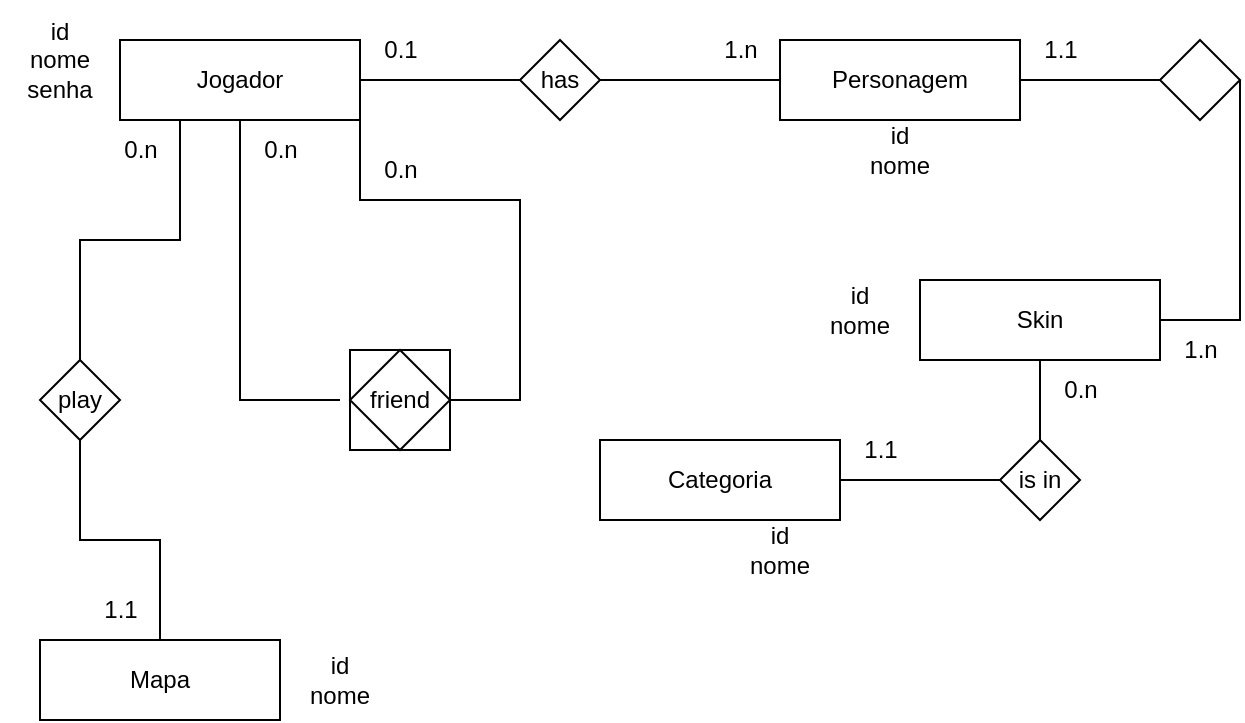 <mxfile version="20.3.0" type="device"><diagram id="a4_Nr0GeekV5xlNmuMvr" name="Página-1"><mxGraphModel dx="821" dy="490" grid="1" gridSize="10" guides="1" tooltips="1" connect="1" arrows="1" fold="1" page="1" pageScale="1" pageWidth="827" pageHeight="1169" math="0" shadow="0"><root><mxCell id="0"/><mxCell id="1" parent="0"/><mxCell id="MdBBdI3qXNjjeGCleoKa-19" value="" style="rounded=0;whiteSpace=wrap;html=1;" vertex="1" parent="1"><mxGeometry x="195" y="195" width="50" height="50" as="geometry"/></mxCell><mxCell id="txVRup2Sr9bP-opDcMGj-1" value="Jogador" style="rounded=0;whiteSpace=wrap;html=1;" parent="1" vertex="1"><mxGeometry x="80" y="40" width="120" height="40" as="geometry"/></mxCell><mxCell id="txVRup2Sr9bP-opDcMGj-2" value="Personagem" style="rounded=0;whiteSpace=wrap;html=1;" parent="1" vertex="1"><mxGeometry x="410" y="40" width="120" height="40" as="geometry"/></mxCell><mxCell id="txVRup2Sr9bP-opDcMGj-4" value="Mapa" style="rounded=0;whiteSpace=wrap;html=1;" parent="1" vertex="1"><mxGeometry x="40" y="340" width="120" height="40" as="geometry"/></mxCell><mxCell id="txVRup2Sr9bP-opDcMGj-5" value="has" style="rhombus;whiteSpace=wrap;html=1;" parent="1" vertex="1"><mxGeometry x="280" y="40" width="40" height="40" as="geometry"/></mxCell><mxCell id="txVRup2Sr9bP-opDcMGj-6" value="play" style="rhombus;whiteSpace=wrap;html=1;" parent="1" vertex="1"><mxGeometry x="40" y="200" width="40" height="40" as="geometry"/></mxCell><mxCell id="txVRup2Sr9bP-opDcMGj-7" value="" style="endArrow=none;html=1;rounded=0;entryX=0.25;entryY=1;entryDx=0;entryDy=0;exitX=0.5;exitY=0;exitDx=0;exitDy=0;" parent="1" source="txVRup2Sr9bP-opDcMGj-6" target="txVRup2Sr9bP-opDcMGj-1" edge="1"><mxGeometry width="50" height="50" relative="1" as="geometry"><mxPoint x="430" y="280" as="sourcePoint"/><mxPoint x="480" y="230" as="targetPoint"/><Array as="points"><mxPoint x="60" y="140"/><mxPoint x="110" y="140"/></Array></mxGeometry></mxCell><mxCell id="txVRup2Sr9bP-opDcMGj-8" value="" style="endArrow=none;html=1;rounded=0;entryX=0.5;entryY=1;entryDx=0;entryDy=0;" parent="1" source="txVRup2Sr9bP-opDcMGj-4" target="txVRup2Sr9bP-opDcMGj-6" edge="1"><mxGeometry width="50" height="50" relative="1" as="geometry"><mxPoint x="150" y="170" as="sourcePoint"/><mxPoint x="150" y="90" as="targetPoint"/><Array as="points"><mxPoint x="100" y="290"/><mxPoint x="60" y="290"/></Array></mxGeometry></mxCell><mxCell id="txVRup2Sr9bP-opDcMGj-9" value="" style="endArrow=none;html=1;rounded=0;exitX=0;exitY=0.5;exitDx=0;exitDy=0;" parent="1" source="txVRup2Sr9bP-opDcMGj-5" target="txVRup2Sr9bP-opDcMGj-1" edge="1"><mxGeometry width="50" height="50" relative="1" as="geometry"><mxPoint x="160" y="180" as="sourcePoint"/><mxPoint x="160" y="100" as="targetPoint"/></mxGeometry></mxCell><mxCell id="txVRup2Sr9bP-opDcMGj-10" value="" style="endArrow=none;html=1;rounded=0;entryX=1;entryY=0.5;entryDx=0;entryDy=0;" parent="1" source="txVRup2Sr9bP-opDcMGj-2" target="txVRup2Sr9bP-opDcMGj-5" edge="1"><mxGeometry width="50" height="50" relative="1" as="geometry"><mxPoint x="170" y="190" as="sourcePoint"/><mxPoint x="170" y="110" as="targetPoint"/></mxGeometry></mxCell><mxCell id="txVRup2Sr9bP-opDcMGj-11" value="0.n" style="text;html=1;align=center;verticalAlign=middle;resizable=0;points=[];autosize=1;strokeColor=none;fillColor=none;" parent="1" vertex="1"><mxGeometry x="70" y="80" width="40" height="30" as="geometry"/></mxCell><mxCell id="txVRup2Sr9bP-opDcMGj-12" value="1.1" style="text;html=1;align=center;verticalAlign=middle;resizable=0;points=[];autosize=1;strokeColor=none;fillColor=none;" parent="1" vertex="1"><mxGeometry x="60" y="310" width="40" height="30" as="geometry"/></mxCell><mxCell id="txVRup2Sr9bP-opDcMGj-13" value="0.1" style="text;html=1;align=center;verticalAlign=middle;resizable=0;points=[];autosize=1;strokeColor=none;fillColor=none;" parent="1" vertex="1"><mxGeometry x="200" y="30" width="40" height="30" as="geometry"/></mxCell><mxCell id="txVRup2Sr9bP-opDcMGj-14" value="1.n" style="text;html=1;align=center;verticalAlign=middle;resizable=0;points=[];autosize=1;strokeColor=none;fillColor=none;" parent="1" vertex="1"><mxGeometry x="370" y="30" width="40" height="30" as="geometry"/></mxCell><mxCell id="txVRup2Sr9bP-opDcMGj-16" value="id&lt;br&gt;nome&lt;br&gt;senha" style="text;html=1;strokeColor=none;fillColor=none;align=center;verticalAlign=middle;whiteSpace=wrap;rounded=0;" parent="1" vertex="1"><mxGeometry x="20" y="20" width="60" height="60" as="geometry"/></mxCell><mxCell id="txVRup2Sr9bP-opDcMGj-17" value="id&lt;br&gt;nome" style="text;html=1;strokeColor=none;fillColor=none;align=center;verticalAlign=middle;whiteSpace=wrap;rounded=0;" parent="1" vertex="1"><mxGeometry x="160" y="340" width="60" height="40" as="geometry"/></mxCell><mxCell id="txVRup2Sr9bP-opDcMGj-18" value="id&lt;br&gt;nome" style="text;html=1;strokeColor=none;fillColor=none;align=center;verticalAlign=middle;whiteSpace=wrap;rounded=0;" parent="1" vertex="1"><mxGeometry x="440" y="80" width="60" height="30" as="geometry"/></mxCell><mxCell id="MdBBdI3qXNjjeGCleoKa-1" value="Skin" style="rounded=0;whiteSpace=wrap;html=1;" vertex="1" parent="1"><mxGeometry x="480" y="160" width="120" height="40" as="geometry"/></mxCell><mxCell id="MdBBdI3qXNjjeGCleoKa-2" value="Categoria" style="rounded=0;whiteSpace=wrap;html=1;" vertex="1" parent="1"><mxGeometry x="320" y="240" width="120" height="40" as="geometry"/></mxCell><mxCell id="MdBBdI3qXNjjeGCleoKa-3" value="" style="rhombus;whiteSpace=wrap;html=1;" vertex="1" parent="1"><mxGeometry x="600" y="40" width="40" height="40" as="geometry"/></mxCell><mxCell id="MdBBdI3qXNjjeGCleoKa-4" value="is in" style="rhombus;whiteSpace=wrap;html=1;" vertex="1" parent="1"><mxGeometry x="520" y="240" width="40" height="40" as="geometry"/></mxCell><mxCell id="MdBBdI3qXNjjeGCleoKa-5" value="" style="endArrow=none;html=1;rounded=0;entryX=0.5;entryY=0;entryDx=0;entryDy=0;" edge="1" parent="1" source="MdBBdI3qXNjjeGCleoKa-1" target="MdBBdI3qXNjjeGCleoKa-4"><mxGeometry width="50" height="50" relative="1" as="geometry"><mxPoint x="435" y="200" as="sourcePoint"/><mxPoint x="345" y="200" as="targetPoint"/></mxGeometry></mxCell><mxCell id="MdBBdI3qXNjjeGCleoKa-6" value="" style="endArrow=none;html=1;rounded=0;exitX=0;exitY=0.5;exitDx=0;exitDy=0;" edge="1" parent="1" source="MdBBdI3qXNjjeGCleoKa-4" target="MdBBdI3qXNjjeGCleoKa-2"><mxGeometry width="50" height="50" relative="1" as="geometry"><mxPoint x="530" y="259.5" as="sourcePoint"/><mxPoint x="440" y="259.5" as="targetPoint"/></mxGeometry></mxCell><mxCell id="MdBBdI3qXNjjeGCleoKa-7" value="" style="endArrow=none;html=1;rounded=0;exitX=0;exitY=0.5;exitDx=0;exitDy=0;" edge="1" parent="1" source="MdBBdI3qXNjjeGCleoKa-3" target="txVRup2Sr9bP-opDcMGj-2"><mxGeometry width="50" height="50" relative="1" as="geometry"><mxPoint x="440" y="90" as="sourcePoint"/><mxPoint x="350" y="90" as="targetPoint"/></mxGeometry></mxCell><mxCell id="MdBBdI3qXNjjeGCleoKa-8" value="" style="endArrow=none;html=1;rounded=0;entryX=1;entryY=0.5;entryDx=0;entryDy=0;" edge="1" parent="1" source="MdBBdI3qXNjjeGCleoKa-1" target="MdBBdI3qXNjjeGCleoKa-3"><mxGeometry width="50" height="50" relative="1" as="geometry"><mxPoint x="610" y="180" as="sourcePoint"/><mxPoint x="360" y="100" as="targetPoint"/><Array as="points"><mxPoint x="640" y="180"/></Array></mxGeometry></mxCell><mxCell id="MdBBdI3qXNjjeGCleoKa-12" value="id&lt;br&gt;nome" style="text;html=1;strokeColor=none;fillColor=none;align=center;verticalAlign=middle;whiteSpace=wrap;rounded=0;" vertex="1" parent="1"><mxGeometry x="420" y="160" width="60" height="30" as="geometry"/></mxCell><mxCell id="MdBBdI3qXNjjeGCleoKa-13" value="id&lt;br&gt;nome" style="text;html=1;strokeColor=none;fillColor=none;align=center;verticalAlign=middle;whiteSpace=wrap;rounded=0;" vertex="1" parent="1"><mxGeometry x="380" y="280" width="60" height="30" as="geometry"/></mxCell><mxCell id="MdBBdI3qXNjjeGCleoKa-14" value="1.1" style="text;html=1;align=center;verticalAlign=middle;resizable=0;points=[];autosize=1;strokeColor=none;fillColor=none;" vertex="1" parent="1"><mxGeometry x="530" y="30" width="40" height="30" as="geometry"/></mxCell><mxCell id="MdBBdI3qXNjjeGCleoKa-15" value="1.n" style="text;html=1;align=center;verticalAlign=middle;resizable=0;points=[];autosize=1;strokeColor=none;fillColor=none;" vertex="1" parent="1"><mxGeometry x="600" y="180" width="40" height="30" as="geometry"/></mxCell><mxCell id="MdBBdI3qXNjjeGCleoKa-16" value="1.1" style="text;html=1;align=center;verticalAlign=middle;resizable=0;points=[];autosize=1;strokeColor=none;fillColor=none;" vertex="1" parent="1"><mxGeometry x="440" y="230" width="40" height="30" as="geometry"/></mxCell><mxCell id="MdBBdI3qXNjjeGCleoKa-17" value="0.n" style="text;html=1;align=center;verticalAlign=middle;resizable=0;points=[];autosize=1;strokeColor=none;fillColor=none;" vertex="1" parent="1"><mxGeometry x="540" y="200" width="40" height="30" as="geometry"/></mxCell><mxCell id="MdBBdI3qXNjjeGCleoKa-18" value="friend" style="rhombus;whiteSpace=wrap;html=1;" vertex="1" parent="1"><mxGeometry x="195" y="195" width="50" height="50" as="geometry"/></mxCell><mxCell id="MdBBdI3qXNjjeGCleoKa-26" value="" style="endArrow=none;html=1;rounded=0;entryX=0.5;entryY=1;entryDx=0;entryDy=0;" edge="1" parent="1" target="txVRup2Sr9bP-opDcMGj-1"><mxGeometry width="50" height="50" relative="1" as="geometry"><mxPoint x="190" y="220" as="sourcePoint"/><mxPoint x="120" y="90" as="targetPoint"/><Array as="points"><mxPoint x="140" y="220"/><mxPoint x="140" y="150"/></Array></mxGeometry></mxCell><mxCell id="MdBBdI3qXNjjeGCleoKa-27" value="" style="endArrow=none;html=1;rounded=0;exitX=1;exitY=0.5;exitDx=0;exitDy=0;entryX=1;entryY=1;entryDx=0;entryDy=0;" edge="1" parent="1" source="MdBBdI3qXNjjeGCleoKa-18" target="txVRup2Sr9bP-opDcMGj-1"><mxGeometry width="50" height="50" relative="1" as="geometry"><mxPoint x="80" y="220" as="sourcePoint"/><mxPoint x="190" y="90" as="targetPoint"/><Array as="points"><mxPoint x="280" y="220"/><mxPoint x="280" y="120"/><mxPoint x="245" y="120"/><mxPoint x="200" y="120"/></Array></mxGeometry></mxCell><mxCell id="MdBBdI3qXNjjeGCleoKa-28" value="0.n" style="text;html=1;align=center;verticalAlign=middle;resizable=0;points=[];autosize=1;strokeColor=none;fillColor=none;" vertex="1" parent="1"><mxGeometry x="200" y="90" width="40" height="30" as="geometry"/></mxCell><mxCell id="MdBBdI3qXNjjeGCleoKa-29" value="0.n" style="text;html=1;align=center;verticalAlign=middle;resizable=0;points=[];autosize=1;strokeColor=none;fillColor=none;" vertex="1" parent="1"><mxGeometry x="140" y="80" width="40" height="30" as="geometry"/></mxCell></root></mxGraphModel></diagram></mxfile>